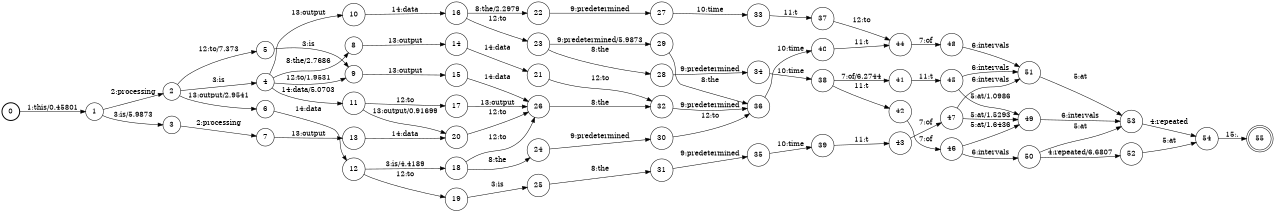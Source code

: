 digraph FST {
rankdir = LR;
size = "8.5,11";
label = "";
center = 1;
orientation = Portrait;
ranksep = "0.4";
nodesep = "0.25";
0 [label = "0", shape = circle, style = bold, fontsize = 14]
	0 -> 1 [label = "1:this/0.45801", fontsize = 14];
1 [label = "1", shape = circle, style = solid, fontsize = 14]
	1 -> 2 [label = "2:processing", fontsize = 14];
	1 -> 3 [label = "3:is/5.9873", fontsize = 14];
2 [label = "2", shape = circle, style = solid, fontsize = 14]
	2 -> 4 [label = "3:is", fontsize = 14];
	2 -> 5 [label = "12:to/7.373", fontsize = 14];
	2 -> 6 [label = "13:output/2.9541", fontsize = 14];
3 [label = "3", shape = circle, style = solid, fontsize = 14]
	3 -> 7 [label = "2:processing", fontsize = 14];
4 [label = "4", shape = circle, style = solid, fontsize = 14]
	4 -> 8 [label = "8:the/2.7686", fontsize = 14];
	4 -> 9 [label = "12:to/1.9531", fontsize = 14];
	4 -> 10 [label = "13:output", fontsize = 14];
	4 -> 11 [label = "14:data/5.0703", fontsize = 14];
5 [label = "5", shape = circle, style = solid, fontsize = 14]
	5 -> 9 [label = "3:is", fontsize = 14];
6 [label = "6", shape = circle, style = solid, fontsize = 14]
	6 -> 12 [label = "14:data", fontsize = 14];
7 [label = "7", shape = circle, style = solid, fontsize = 14]
	7 -> 13 [label = "13:output", fontsize = 14];
8 [label = "8", shape = circle, style = solid, fontsize = 14]
	8 -> 14 [label = "13:output", fontsize = 14];
9 [label = "9", shape = circle, style = solid, fontsize = 14]
	9 -> 15 [label = "13:output", fontsize = 14];
10 [label = "10", shape = circle, style = solid, fontsize = 14]
	10 -> 16 [label = "14:data", fontsize = 14];
11 [label = "11", shape = circle, style = solid, fontsize = 14]
	11 -> 17 [label = "12:to", fontsize = 14];
	11 -> 20 [label = "13:output/0.91699", fontsize = 14];
12 [label = "12", shape = circle, style = solid, fontsize = 14]
	12 -> 18 [label = "3:is/4.4189", fontsize = 14];
	12 -> 19 [label = "12:to", fontsize = 14];
13 [label = "13", shape = circle, style = solid, fontsize = 14]
	13 -> 20 [label = "14:data", fontsize = 14];
14 [label = "14", shape = circle, style = solid, fontsize = 14]
	14 -> 21 [label = "14:data", fontsize = 14];
15 [label = "15", shape = circle, style = solid, fontsize = 14]
	15 -> 26 [label = "14:data", fontsize = 14];
16 [label = "16", shape = circle, style = solid, fontsize = 14]
	16 -> 22 [label = "8:the/2.2979", fontsize = 14];
	16 -> 23 [label = "12:to", fontsize = 14];
17 [label = "17", shape = circle, style = solid, fontsize = 14]
	17 -> 26 [label = "13:output", fontsize = 14];
18 [label = "18", shape = circle, style = solid, fontsize = 14]
	18 -> 24 [label = "8:the", fontsize = 14];
	18 -> 26 [label = "12:to", fontsize = 14];
19 [label = "19", shape = circle, style = solid, fontsize = 14]
	19 -> 25 [label = "3:is", fontsize = 14];
20 [label = "20", shape = circle, style = solid, fontsize = 14]
	20 -> 26 [label = "12:to", fontsize = 14];
21 [label = "21", shape = circle, style = solid, fontsize = 14]
	21 -> 32 [label = "12:to", fontsize = 14];
22 [label = "22", shape = circle, style = solid, fontsize = 14]
	22 -> 27 [label = "9:predetermined", fontsize = 14];
23 [label = "23", shape = circle, style = solid, fontsize = 14]
	23 -> 28 [label = "8:the", fontsize = 14];
	23 -> 29 [label = "9:predetermined/5.9873", fontsize = 14];
24 [label = "24", shape = circle, style = solid, fontsize = 14]
	24 -> 30 [label = "9:predetermined", fontsize = 14];
25 [label = "25", shape = circle, style = solid, fontsize = 14]
	25 -> 31 [label = "8:the", fontsize = 14];
26 [label = "26", shape = circle, style = solid, fontsize = 14]
	26 -> 32 [label = "8:the", fontsize = 14];
27 [label = "27", shape = circle, style = solid, fontsize = 14]
	27 -> 33 [label = "10:time", fontsize = 14];
28 [label = "28", shape = circle, style = solid, fontsize = 14]
	28 -> 34 [label = "9:predetermined", fontsize = 14];
29 [label = "29", shape = circle, style = solid, fontsize = 14]
	29 -> 36 [label = "8:the", fontsize = 14];
30 [label = "30", shape = circle, style = solid, fontsize = 14]
	30 -> 36 [label = "12:to", fontsize = 14];
31 [label = "31", shape = circle, style = solid, fontsize = 14]
	31 -> 35 [label = "9:predetermined", fontsize = 14];
32 [label = "32", shape = circle, style = solid, fontsize = 14]
	32 -> 36 [label = "9:predetermined", fontsize = 14];
33 [label = "33", shape = circle, style = solid, fontsize = 14]
	33 -> 37 [label = "11:t", fontsize = 14];
34 [label = "34", shape = circle, style = solid, fontsize = 14]
	34 -> 38 [label = "10:time", fontsize = 14];
35 [label = "35", shape = circle, style = solid, fontsize = 14]
	35 -> 39 [label = "10:time", fontsize = 14];
36 [label = "36", shape = circle, style = solid, fontsize = 14]
	36 -> 40 [label = "10:time", fontsize = 14];
37 [label = "37", shape = circle, style = solid, fontsize = 14]
	37 -> 44 [label = "12:to", fontsize = 14];
38 [label = "38", shape = circle, style = solid, fontsize = 14]
	38 -> 41 [label = "7:of/6.2744", fontsize = 14];
	38 -> 42 [label = "11:t", fontsize = 14];
39 [label = "39", shape = circle, style = solid, fontsize = 14]
	39 -> 43 [label = "11:t", fontsize = 14];
40 [label = "40", shape = circle, style = solid, fontsize = 14]
	40 -> 44 [label = "11:t", fontsize = 14];
41 [label = "41", shape = circle, style = solid, fontsize = 14]
	41 -> 45 [label = "11:t", fontsize = 14];
42 [label = "42", shape = circle, style = solid, fontsize = 14]
	42 -> 46 [label = "7:of", fontsize = 14];
43 [label = "43", shape = circle, style = solid, fontsize = 14]
	43 -> 47 [label = "7:of", fontsize = 14];
44 [label = "44", shape = circle, style = solid, fontsize = 14]
	44 -> 48 [label = "7:of", fontsize = 14];
45 [label = "45", shape = circle, style = solid, fontsize = 14]
	45 -> 49 [label = "5:at/1.0986", fontsize = 14];
	45 -> 51 [label = "6:intervals", fontsize = 14];
46 [label = "46", shape = circle, style = solid, fontsize = 14]
	46 -> 49 [label = "5:at/1.6436", fontsize = 14];
	46 -> 50 [label = "6:intervals", fontsize = 14];
47 [label = "47", shape = circle, style = solid, fontsize = 14]
	47 -> 49 [label = "5:at/1.5293", fontsize = 14];
	47 -> 51 [label = "6:intervals", fontsize = 14];
48 [label = "48", shape = circle, style = solid, fontsize = 14]
	48 -> 51 [label = "6:intervals", fontsize = 14];
49 [label = "49", shape = circle, style = solid, fontsize = 14]
	49 -> 53 [label = "6:intervals", fontsize = 14];
50 [label = "50", shape = circle, style = solid, fontsize = 14]
	50 -> 52 [label = "4:repeated/6.6807", fontsize = 14];
	50 -> 53 [label = "5:at", fontsize = 14];
51 [label = "51", shape = circle, style = solid, fontsize = 14]
	51 -> 53 [label = "5:at", fontsize = 14];
52 [label = "52", shape = circle, style = solid, fontsize = 14]
	52 -> 54 [label = "5:at", fontsize = 14];
53 [label = "53", shape = circle, style = solid, fontsize = 14]
	53 -> 54 [label = "4:repeated", fontsize = 14];
54 [label = "54", shape = circle, style = solid, fontsize = 14]
	54 -> 55 [label = "15:.", fontsize = 14];
55 [label = "55", shape = doublecircle, style = solid, fontsize = 14]
}
